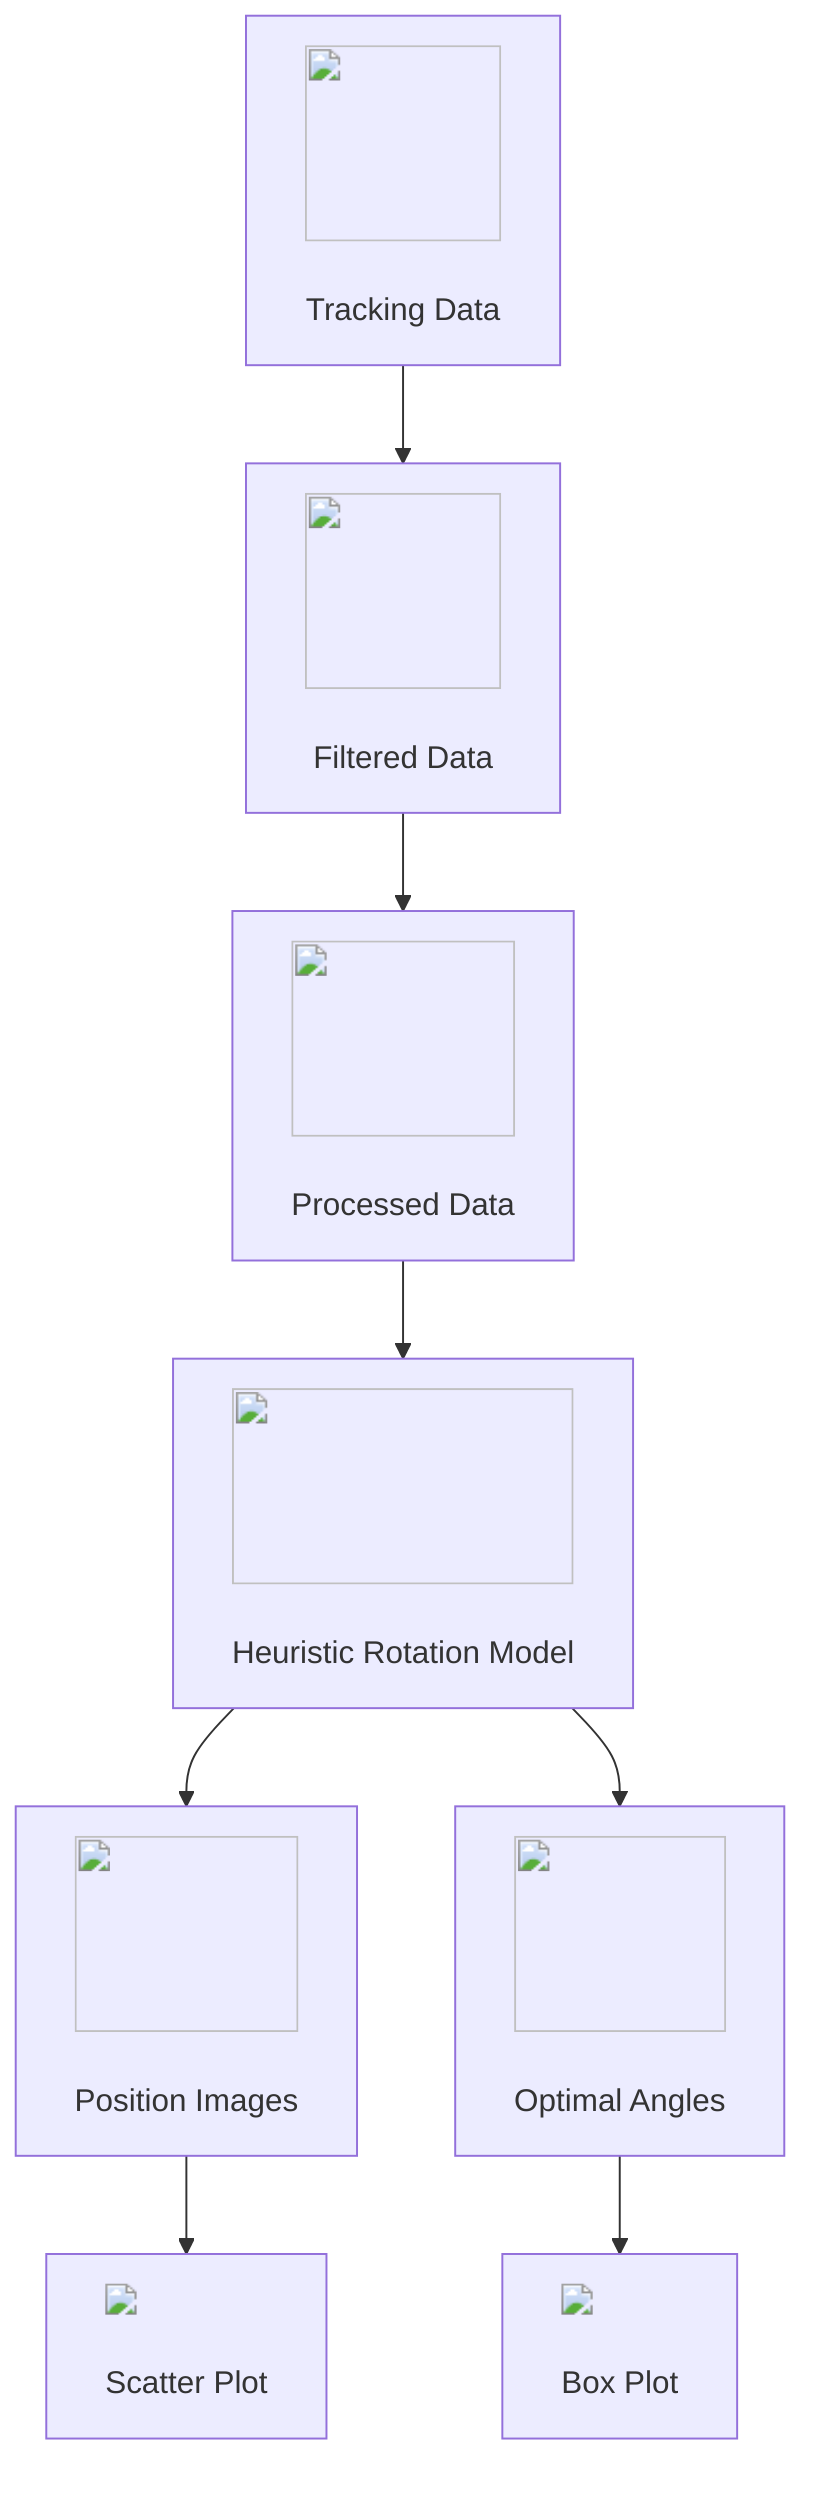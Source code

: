 graph TD;
    A["<img src='icons/file.svg' width=100 height=100/> <br/> Tracking Data"] --> B["<img src='icons/column_split.svg' width=100 height=100/> <br/> Filtered Data"];
    B --> C["<img src='icons/table.svg' width=100 height=100/> <br/> Processed Data"];
    C --> D["<img src='icons/brain.svg' width=100 height=100/> <br/> Heuristic Rotation Model"];
    D --> E["<img src='icons/image.svg' width=100 height=100/> <br/> Position Images"];
    D --> F["<img src='icons/image.svg' width=100 height=100/> <br/> Optimal Angles"];
    E --> G["<img src='dummy_plots/scatter_plot_template.svg'/> <br/> Scatter Plot"];
    F --> H["<img src='dummy_plots/boxplot_template.svg'/> <br/> Box Plot"];